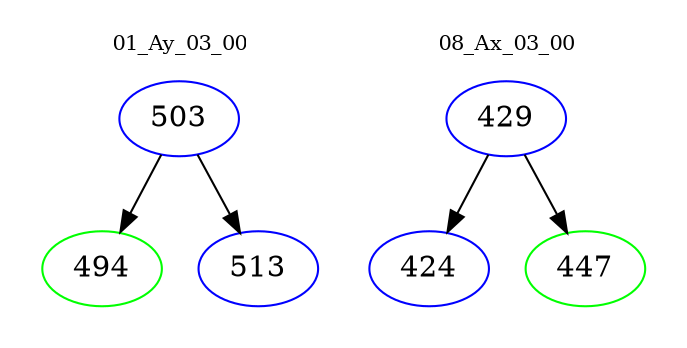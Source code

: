 digraph{
subgraph cluster_0 {
color = white
label = "01_Ay_03_00";
fontsize=10;
T0_503 [label="503", color="blue"]
T0_503 -> T0_494 [color="black"]
T0_494 [label="494", color="green"]
T0_503 -> T0_513 [color="black"]
T0_513 [label="513", color="blue"]
}
subgraph cluster_1 {
color = white
label = "08_Ax_03_00";
fontsize=10;
T1_429 [label="429", color="blue"]
T1_429 -> T1_424 [color="black"]
T1_424 [label="424", color="blue"]
T1_429 -> T1_447 [color="black"]
T1_447 [label="447", color="green"]
}
}
